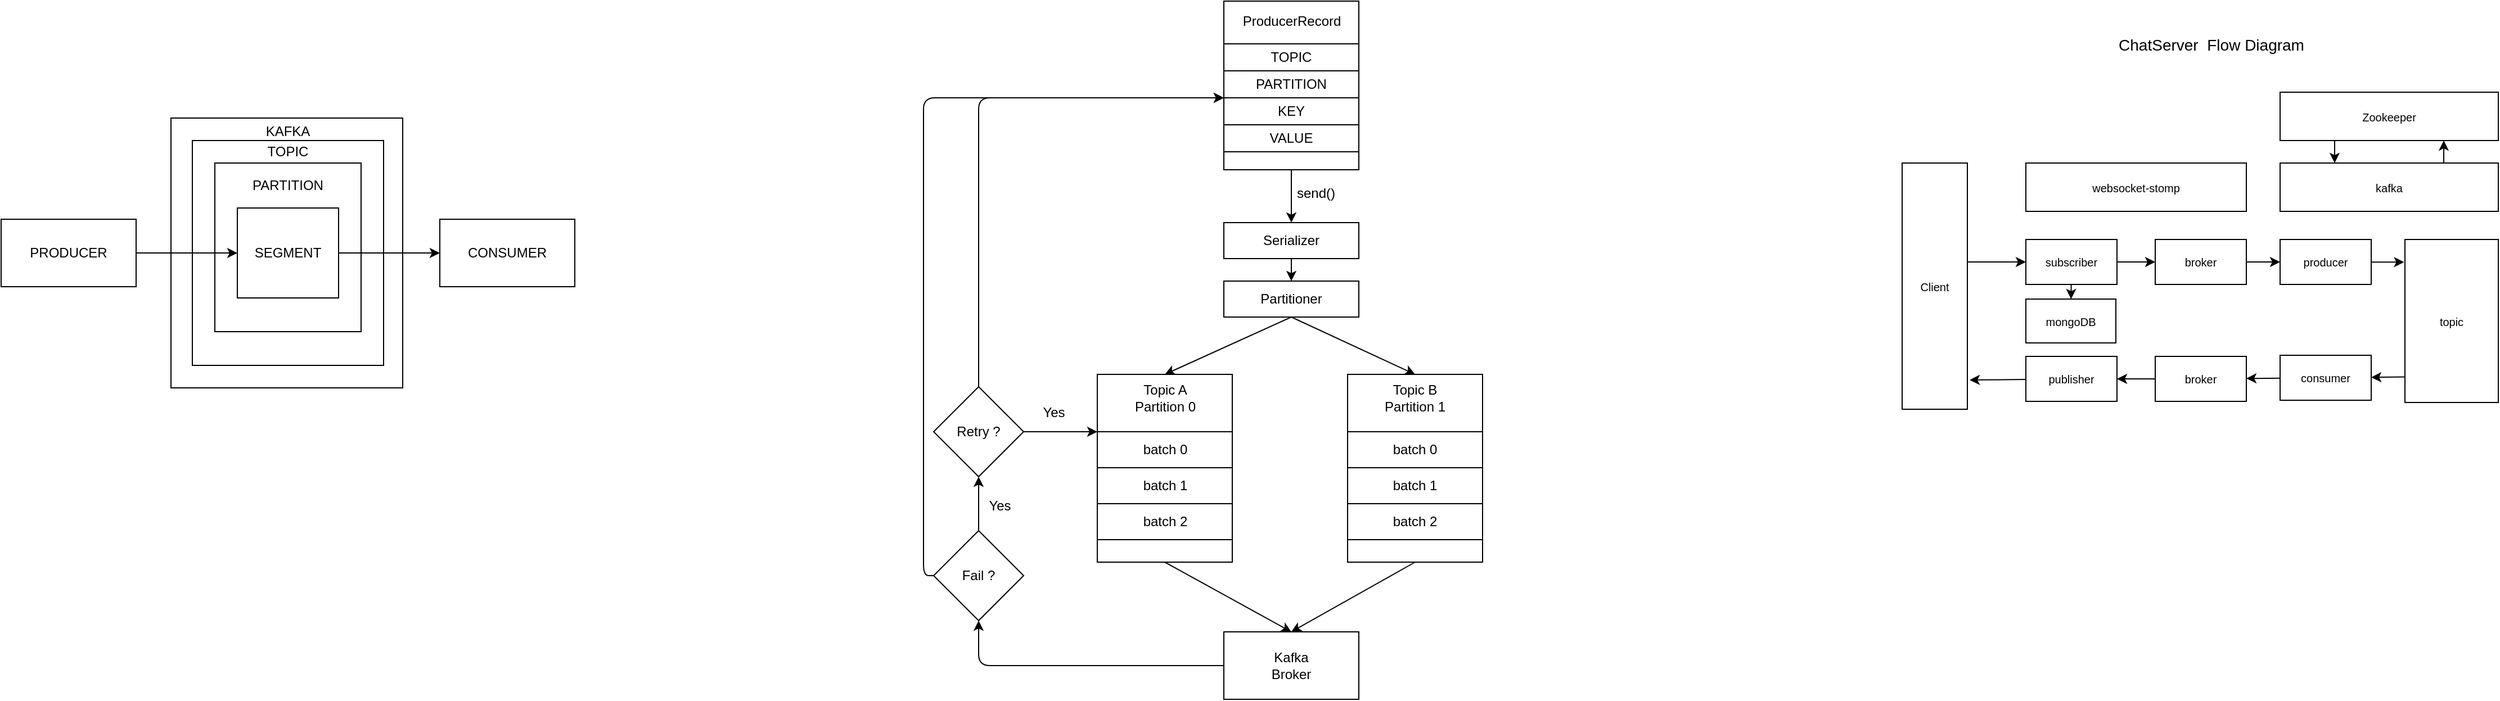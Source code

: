 <mxfile>
    <diagram id="EDpcUb9lTVCbuMQmSW58" name="페이지-1">
        <mxGraphModel dx="1199" dy="739" grid="0" gridSize="10" guides="1" tooltips="1" connect="1" arrows="1" fold="1" page="1" pageScale="1" pageWidth="827" pageHeight="1169" math="0" shadow="0">
            <root>
                <mxCell id="0"/>
                <mxCell id="1" parent="0"/>
                <mxCell id="2" value="" style="whiteSpace=wrap;html=1;" parent="1" vertex="1">
                    <mxGeometry x="311" y="250" width="206" height="240" as="geometry"/>
                </mxCell>
                <mxCell id="3" value="&amp;nbsp;" style="whiteSpace=wrap;html=1;" parent="1" vertex="1">
                    <mxGeometry x="330" y="270" width="170" height="200" as="geometry"/>
                </mxCell>
                <mxCell id="4" value="" style="whiteSpace=wrap;html=1;" parent="1" vertex="1">
                    <mxGeometry x="350" y="290" width="130" height="150" as="geometry"/>
                </mxCell>
                <mxCell id="14" value="" style="edgeStyle=none;html=1;" parent="1" source="5" target="10" edge="1">
                    <mxGeometry relative="1" as="geometry"/>
                </mxCell>
                <mxCell id="5" value="SEGMENT" style="whiteSpace=wrap;html=1;" parent="1" vertex="1">
                    <mxGeometry x="370" y="330" width="90" height="80" as="geometry"/>
                </mxCell>
                <mxCell id="6" value="PARTITION" style="text;strokeColor=none;align=center;fillColor=none;html=1;verticalAlign=middle;whiteSpace=wrap;rounded=0;" parent="1" vertex="1">
                    <mxGeometry x="385" y="295" width="60" height="30" as="geometry"/>
                </mxCell>
                <mxCell id="7" value="TOPIC" style="text;strokeColor=none;align=center;fillColor=none;html=1;verticalAlign=middle;whiteSpace=wrap;rounded=0;" parent="1" vertex="1">
                    <mxGeometry x="385" y="265" width="60" height="30" as="geometry"/>
                </mxCell>
                <mxCell id="8" value="KAFKA" style="text;strokeColor=none;align=center;fillColor=none;html=1;verticalAlign=middle;whiteSpace=wrap;rounded=0;" parent="1" vertex="1">
                    <mxGeometry x="385" y="247" width="60" height="30" as="geometry"/>
                </mxCell>
                <mxCell id="13" value="" style="edgeStyle=none;html=1;" parent="1" source="9" target="5" edge="1">
                    <mxGeometry relative="1" as="geometry"/>
                </mxCell>
                <mxCell id="9" value="PRODUCER" style="whiteSpace=wrap;html=1;" parent="1" vertex="1">
                    <mxGeometry x="160" y="340" width="120" height="60" as="geometry"/>
                </mxCell>
                <mxCell id="10" value="CONSUMER" style="whiteSpace=wrap;html=1;" parent="1" vertex="1">
                    <mxGeometry x="550" y="340" width="120" height="60" as="geometry"/>
                </mxCell>
                <mxCell id="42" style="edgeStyle=none;html=1;exitX=0.5;exitY=1;exitDx=0;exitDy=0;entryX=0.5;entryY=0;entryDx=0;entryDy=0;" parent="1" source="16" target="22" edge="1">
                    <mxGeometry relative="1" as="geometry"/>
                </mxCell>
                <mxCell id="16" value="" style="whiteSpace=wrap;html=1;" parent="1" vertex="1">
                    <mxGeometry x="1247" y="146" width="120" height="150" as="geometry"/>
                </mxCell>
                <mxCell id="17" value="ProducerRecord" style="text;html=1;align=center;verticalAlign=middle;resizable=0;points=[];autosize=1;strokeColor=none;fillColor=none;" parent="1" vertex="1">
                    <mxGeometry x="1254.5" y="151" width="105" height="26" as="geometry"/>
                </mxCell>
                <mxCell id="18" value="TOPIC" style="whiteSpace=wrap;html=1;" parent="1" vertex="1">
                    <mxGeometry x="1247" y="184" width="120" height="24" as="geometry"/>
                </mxCell>
                <mxCell id="19" value="PARTITION" style="whiteSpace=wrap;html=1;" parent="1" vertex="1">
                    <mxGeometry x="1247" y="208" width="120" height="24" as="geometry"/>
                </mxCell>
                <mxCell id="20" value="KEY" style="whiteSpace=wrap;html=1;" parent="1" vertex="1">
                    <mxGeometry x="1247" y="232" width="120" height="24" as="geometry"/>
                </mxCell>
                <mxCell id="21" value="VALUE" style="whiteSpace=wrap;html=1;" parent="1" vertex="1">
                    <mxGeometry x="1247" y="256" width="120" height="24" as="geometry"/>
                </mxCell>
                <mxCell id="41" style="edgeStyle=none;html=1;exitX=0.5;exitY=1;exitDx=0;exitDy=0;entryX=0.5;entryY=0;entryDx=0;entryDy=0;" parent="1" source="22" target="23" edge="1">
                    <mxGeometry relative="1" as="geometry"/>
                </mxCell>
                <mxCell id="22" value="Serializer" style="whiteSpace=wrap;html=1;" parent="1" vertex="1">
                    <mxGeometry x="1247" y="343" width="120" height="32" as="geometry"/>
                </mxCell>
                <mxCell id="38" style="edgeStyle=none;html=1;exitX=0.5;exitY=1;exitDx=0;exitDy=0;entryX=0.5;entryY=0;entryDx=0;entryDy=0;" parent="1" source="23" target="24" edge="1">
                    <mxGeometry relative="1" as="geometry"/>
                </mxCell>
                <mxCell id="39" style="edgeStyle=none;html=1;exitX=0.5;exitY=1;exitDx=0;exitDy=0;entryX=0.5;entryY=0;entryDx=0;entryDy=0;" parent="1" source="23" target="29" edge="1">
                    <mxGeometry relative="1" as="geometry"/>
                </mxCell>
                <mxCell id="23" value="Partitioner" style="whiteSpace=wrap;html=1;" parent="1" vertex="1">
                    <mxGeometry x="1247" y="395" width="120" height="32" as="geometry"/>
                </mxCell>
                <mxCell id="36" style="edgeStyle=none;html=1;exitX=0.5;exitY=1;exitDx=0;exitDy=0;entryX=0.5;entryY=0;entryDx=0;entryDy=0;" parent="1" source="24" target="34" edge="1">
                    <mxGeometry relative="1" as="geometry"/>
                </mxCell>
                <mxCell id="24" value="" style="whiteSpace=wrap;html=1;" parent="1" vertex="1">
                    <mxGeometry x="1134.5" y="478" width="120" height="167" as="geometry"/>
                </mxCell>
                <mxCell id="25" value="Topic A&lt;br&gt;Partition 0" style="text;strokeColor=none;align=center;fillColor=none;html=1;verticalAlign=middle;whiteSpace=wrap;rounded=0;" parent="1" vertex="1">
                    <mxGeometry x="1164.503" y="484" width="60" height="30" as="geometry"/>
                </mxCell>
                <mxCell id="26" value="batch 0" style="whiteSpace=wrap;html=1;" parent="1" vertex="1">
                    <mxGeometry x="1134.5" y="529" width="120" height="32" as="geometry"/>
                </mxCell>
                <mxCell id="27" value="batch 1" style="whiteSpace=wrap;html=1;" parent="1" vertex="1">
                    <mxGeometry x="1134.5" y="561" width="120" height="32" as="geometry"/>
                </mxCell>
                <mxCell id="28" value="batch 2" style="whiteSpace=wrap;html=1;" parent="1" vertex="1">
                    <mxGeometry x="1134.5" y="593" width="120" height="32" as="geometry"/>
                </mxCell>
                <mxCell id="37" style="edgeStyle=none;html=1;exitX=0.5;exitY=1;exitDx=0;exitDy=0;entryX=0.5;entryY=0;entryDx=0;entryDy=0;" parent="1" source="29" target="34" edge="1">
                    <mxGeometry relative="1" as="geometry">
                        <mxPoint x="1305" y="704" as="targetPoint"/>
                    </mxGeometry>
                </mxCell>
                <mxCell id="29" value="" style="whiteSpace=wrap;html=1;" parent="1" vertex="1">
                    <mxGeometry x="1357" y="478" width="120" height="167" as="geometry"/>
                </mxCell>
                <mxCell id="30" value="Topic B&lt;br&gt;Partition 1" style="text;strokeColor=none;align=center;fillColor=none;html=1;verticalAlign=middle;whiteSpace=wrap;rounded=0;" parent="1" vertex="1">
                    <mxGeometry x="1387.003" y="484" width="60" height="30" as="geometry"/>
                </mxCell>
                <mxCell id="31" value="batch 0" style="whiteSpace=wrap;html=1;" parent="1" vertex="1">
                    <mxGeometry x="1357" y="529" width="120" height="32" as="geometry"/>
                </mxCell>
                <mxCell id="32" value="batch 1" style="whiteSpace=wrap;html=1;" parent="1" vertex="1">
                    <mxGeometry x="1357" y="561" width="120" height="32" as="geometry"/>
                </mxCell>
                <mxCell id="33" value="batch 2" style="whiteSpace=wrap;html=1;" parent="1" vertex="1">
                    <mxGeometry x="1357" y="593" width="120" height="32" as="geometry"/>
                </mxCell>
                <mxCell id="52" style="edgeStyle=none;html=1;exitX=0;exitY=0.5;exitDx=0;exitDy=0;entryX=0.5;entryY=1;entryDx=0;entryDy=0;" parent="1" source="34" target="45" edge="1">
                    <mxGeometry relative="1" as="geometry">
                        <Array as="points">
                            <mxPoint x="1029" y="737"/>
                        </Array>
                    </mxGeometry>
                </mxCell>
                <mxCell id="34" value="Kafka&lt;br&gt;Broker" style="whiteSpace=wrap;html=1;" parent="1" vertex="1">
                    <mxGeometry x="1247" y="706.996" width="120" height="60" as="geometry"/>
                </mxCell>
                <mxCell id="43" value="send()" style="text;strokeColor=none;align=center;fillColor=none;html=1;verticalAlign=middle;whiteSpace=wrap;rounded=0;" parent="1" vertex="1">
                    <mxGeometry x="1299.497" y="302.004" width="60" height="30" as="geometry"/>
                </mxCell>
                <mxCell id="50" style="edgeStyle=none;html=1;exitX=0.5;exitY=0;exitDx=0;exitDy=0;entryX=0.5;entryY=1;entryDx=0;entryDy=0;" parent="1" source="45" target="46" edge="1">
                    <mxGeometry relative="1" as="geometry"/>
                </mxCell>
                <mxCell id="54" style="edgeStyle=none;html=1;exitX=0;exitY=0.5;exitDx=0;exitDy=0;entryX=0;entryY=0;entryDx=0;entryDy=0;" parent="1" source="45" target="20" edge="1">
                    <mxGeometry relative="1" as="geometry">
                        <Array as="points">
                            <mxPoint x="980" y="657"/>
                            <mxPoint x="980" y="232"/>
                        </Array>
                    </mxGeometry>
                </mxCell>
                <mxCell id="45" value="Fail ?" style="rhombus;whiteSpace=wrap;html=1;" parent="1" vertex="1">
                    <mxGeometry x="989" y="617" width="80" height="80" as="geometry"/>
                </mxCell>
                <mxCell id="47" style="edgeStyle=none;html=1;exitX=1;exitY=0.5;exitDx=0;exitDy=0;entryX=0;entryY=0;entryDx=0;entryDy=0;" parent="1" source="46" target="26" edge="1">
                    <mxGeometry relative="1" as="geometry"/>
                </mxCell>
                <mxCell id="53" style="edgeStyle=none;html=1;exitX=0.5;exitY=0;exitDx=0;exitDy=0;entryX=0;entryY=0;entryDx=0;entryDy=0;" parent="1" source="46" target="20" edge="1">
                    <mxGeometry relative="1" as="geometry">
                        <Array as="points">
                            <mxPoint x="1029" y="232"/>
                        </Array>
                    </mxGeometry>
                </mxCell>
                <mxCell id="46" value="Retry ?" style="rhombus;whiteSpace=wrap;html=1;" parent="1" vertex="1">
                    <mxGeometry x="989" y="489" width="80" height="80" as="geometry"/>
                </mxCell>
                <mxCell id="48" value="Yes" style="text;strokeColor=none;align=center;fillColor=none;html=1;verticalAlign=middle;whiteSpace=wrap;rounded=0;" parent="1" vertex="1">
                    <mxGeometry x="1066.429" y="496.714" width="60" height="30" as="geometry"/>
                </mxCell>
                <mxCell id="51" value="Yes" style="text;strokeColor=none;align=center;fillColor=none;html=1;verticalAlign=middle;whiteSpace=wrap;rounded=0;" parent="1" vertex="1">
                    <mxGeometry x="1018.004" y="580.001" width="60" height="30" as="geometry"/>
                </mxCell>
                <mxCell id="55" value="websocket-stomp" style="whiteSpace=wrap;html=1;fontSize=10;" parent="1" vertex="1">
                    <mxGeometry x="1960" y="290" width="196" height="43" as="geometry"/>
                </mxCell>
                <mxCell id="64" value="" style="edgeStyle=none;html=1;fontSize=10;" parent="1" source="56" target="57" edge="1">
                    <mxGeometry relative="1" as="geometry"/>
                </mxCell>
                <mxCell id="74" value="" style="edgeStyle=none;html=1;fontSize=10;" parent="1" source="56" target="73" edge="1">
                    <mxGeometry relative="1" as="geometry"/>
                </mxCell>
                <mxCell id="56" value="subscriber" style="whiteSpace=wrap;html=1;fontSize=10;" parent="1" vertex="1">
                    <mxGeometry x="1960" y="358.0" width="81" height="40" as="geometry"/>
                </mxCell>
                <mxCell id="65" value="" style="edgeStyle=none;html=1;fontSize=10;" parent="1" source="57" target="59" edge="1">
                    <mxGeometry relative="1" as="geometry"/>
                </mxCell>
                <mxCell id="57" value="broker" style="whiteSpace=wrap;html=1;fontSize=10;" parent="1" vertex="1">
                    <mxGeometry x="2075" y="358.0" width="81" height="40" as="geometry"/>
                </mxCell>
                <mxCell id="83" style="edgeStyle=none;html=1;fontSize=10;exitX=0.75;exitY=0;exitDx=0;exitDy=0;entryX=0.75;entryY=1;entryDx=0;entryDy=0;" parent="1" source="58" target="80" edge="1">
                    <mxGeometry relative="1" as="geometry">
                        <mxPoint x="2330" y="270" as="targetPoint"/>
                    </mxGeometry>
                </mxCell>
                <mxCell id="58" value="kafka" style="whiteSpace=wrap;html=1;fontSize=10;" parent="1" vertex="1">
                    <mxGeometry x="2186" y="290" width="194" height="43" as="geometry"/>
                </mxCell>
                <mxCell id="66" value="" style="edgeStyle=none;html=1;fontSize=10;entryX=-0.009;entryY=0.139;entryDx=0;entryDy=0;entryPerimeter=0;" parent="1" source="59" target="60" edge="1">
                    <mxGeometry relative="1" as="geometry"/>
                </mxCell>
                <mxCell id="59" value="producer" style="whiteSpace=wrap;html=1;fontSize=10;" parent="1" vertex="1">
                    <mxGeometry x="2186" y="358.0" width="81" height="40" as="geometry"/>
                </mxCell>
                <mxCell id="67" value="" style="edgeStyle=none;html=1;fontSize=10;exitX=0.013;exitY=0.843;exitDx=0;exitDy=0;exitPerimeter=0;" parent="1" source="60" target="61" edge="1">
                    <mxGeometry relative="1" as="geometry"/>
                </mxCell>
                <mxCell id="60" value="topic" style="whiteSpace=wrap;html=1;fontSize=10;" parent="1" vertex="1">
                    <mxGeometry x="2297" y="358" width="83" height="145" as="geometry"/>
                </mxCell>
                <mxCell id="68" value="" style="edgeStyle=none;html=1;fontSize=10;" parent="1" source="61" target="62" edge="1">
                    <mxGeometry relative="1" as="geometry"/>
                </mxCell>
                <mxCell id="61" value="consumer" style="whiteSpace=wrap;html=1;fontSize=10;" parent="1" vertex="1">
                    <mxGeometry x="2186" y="461.0" width="81" height="40" as="geometry"/>
                </mxCell>
                <mxCell id="69" value="" style="edgeStyle=none;html=1;fontSize=10;" parent="1" source="62" target="63" edge="1">
                    <mxGeometry relative="1" as="geometry"/>
                </mxCell>
                <mxCell id="62" value="broker" style="whiteSpace=wrap;html=1;fontSize=10;" parent="1" vertex="1">
                    <mxGeometry x="2075" y="462.0" width="81" height="40" as="geometry"/>
                </mxCell>
                <mxCell id="77" value="" style="edgeStyle=none;html=1;fontSize=10;" parent="1" source="63" edge="1">
                    <mxGeometry relative="1" as="geometry">
                        <mxPoint x="1910" y="483" as="targetPoint"/>
                    </mxGeometry>
                </mxCell>
                <mxCell id="63" value="publisher" style="whiteSpace=wrap;html=1;fontSize=10;" parent="1" vertex="1">
                    <mxGeometry x="1960" y="462.0" width="81" height="40" as="geometry"/>
                </mxCell>
                <mxCell id="73" value="mongoDB" style="whiteSpace=wrap;html=1;fontSize=10;" parent="1" vertex="1">
                    <mxGeometry x="1960" y="411" width="80" height="39" as="geometry"/>
                </mxCell>
                <mxCell id="78" value="" style="edgeStyle=none;html=1;fontSize=10;entryX=0;entryY=0.5;entryDx=0;entryDy=0;exitX=0.984;exitY=0.402;exitDx=0;exitDy=0;exitPerimeter=0;" parent="1" source="75" target="56" edge="1">
                    <mxGeometry relative="1" as="geometry"/>
                </mxCell>
                <mxCell id="75" value="Client" style="whiteSpace=wrap;html=1;fontSize=10;" parent="1" vertex="1">
                    <mxGeometry x="1850" y="290" width="58" height="219" as="geometry"/>
                </mxCell>
                <mxCell id="84" value="" style="edgeStyle=none;html=1;fontSize=10;exitX=0.25;exitY=1;exitDx=0;exitDy=0;entryX=0.25;entryY=0;entryDx=0;entryDy=0;" parent="1" source="80" target="58" edge="1">
                    <mxGeometry relative="1" as="geometry"/>
                </mxCell>
                <mxCell id="80" value="Zookeeper" style="whiteSpace=wrap;html=1;fontSize=10;" parent="1" vertex="1">
                    <mxGeometry x="2186" y="227" width="194" height="43" as="geometry"/>
                </mxCell>
                <mxCell id="85" value="ChatServer&amp;nbsp; Flow Diagram" style="text;strokeColor=none;align=center;fillColor=none;html=1;verticalAlign=middle;whiteSpace=wrap;rounded=0;fontSize=14;" parent="1" vertex="1">
                    <mxGeometry x="2010" y="170" width="230" height="30" as="geometry"/>
                </mxCell>
            </root>
        </mxGraphModel>
    </diagram>
</mxfile>
